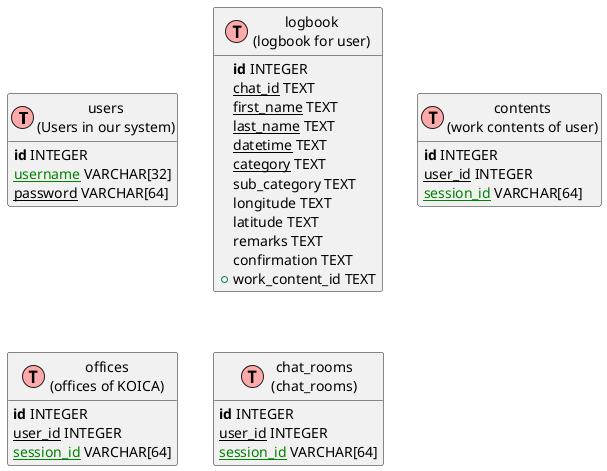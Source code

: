 @startuml
' uncomment the line below if you're using computer with a retina display
' skinparam dpi 300
!define Table(name,desc) class name as "desc" << (T,#FFAAAA) >>
' we use bold for primary key
' green color for unique
' and underscore for not_null
!define primary_key(x) <b>x</b>
!define unique(x) <color:green>x</color>
!define not_null(x) <u>x</u>
' other tags available:
' <i></i>
' <back:COLOR></color>, where color is a color name or html color code
' (#FFAACC)
' see: http://plantuml.com/classes.html#More
hide methods
hide stereotypes

' entities

Table(users, "users\n(Users in our system)") {
primary_key(id) INTEGER
not_null(unique(username)) VARCHAR[32]
not_null(password) VARCHAR[64]
}

Table(logbook, "logbook\n(logbook for user)") {
primary_key(id) INTEGER
not_null(chat_id) TEXT
not_null(first_name) TEXT
not_null(last_name) TEXT
not_null(datetime) TEXT
not_null(category) TEXT
sub_category TEXT
longitude TEXT
latitude TEXT
remarks TEXT
confirmation TEXT
+ work_content_id TEXT
}

Table(contents, "contents\n(work contents of user)") {
primary_key(id) INTEGER
not_null(user_id) INTEGER
not_null(unique(session_id)) VARCHAR[64]
}


Table(offices, "offices\n(offices of KOICA)") {
primary_key(id) INTEGER
not_null(user_id) INTEGER
not_null(unique(session_id)) VARCHAR[64]
}

Table(chat_rooms, "chat_rooms\n(chat_rooms)") {
primary_key(id) INTEGER
not_null(user_id) INTEGER
not_null(unique(session_id)) VARCHAR[64]
}

@enduml